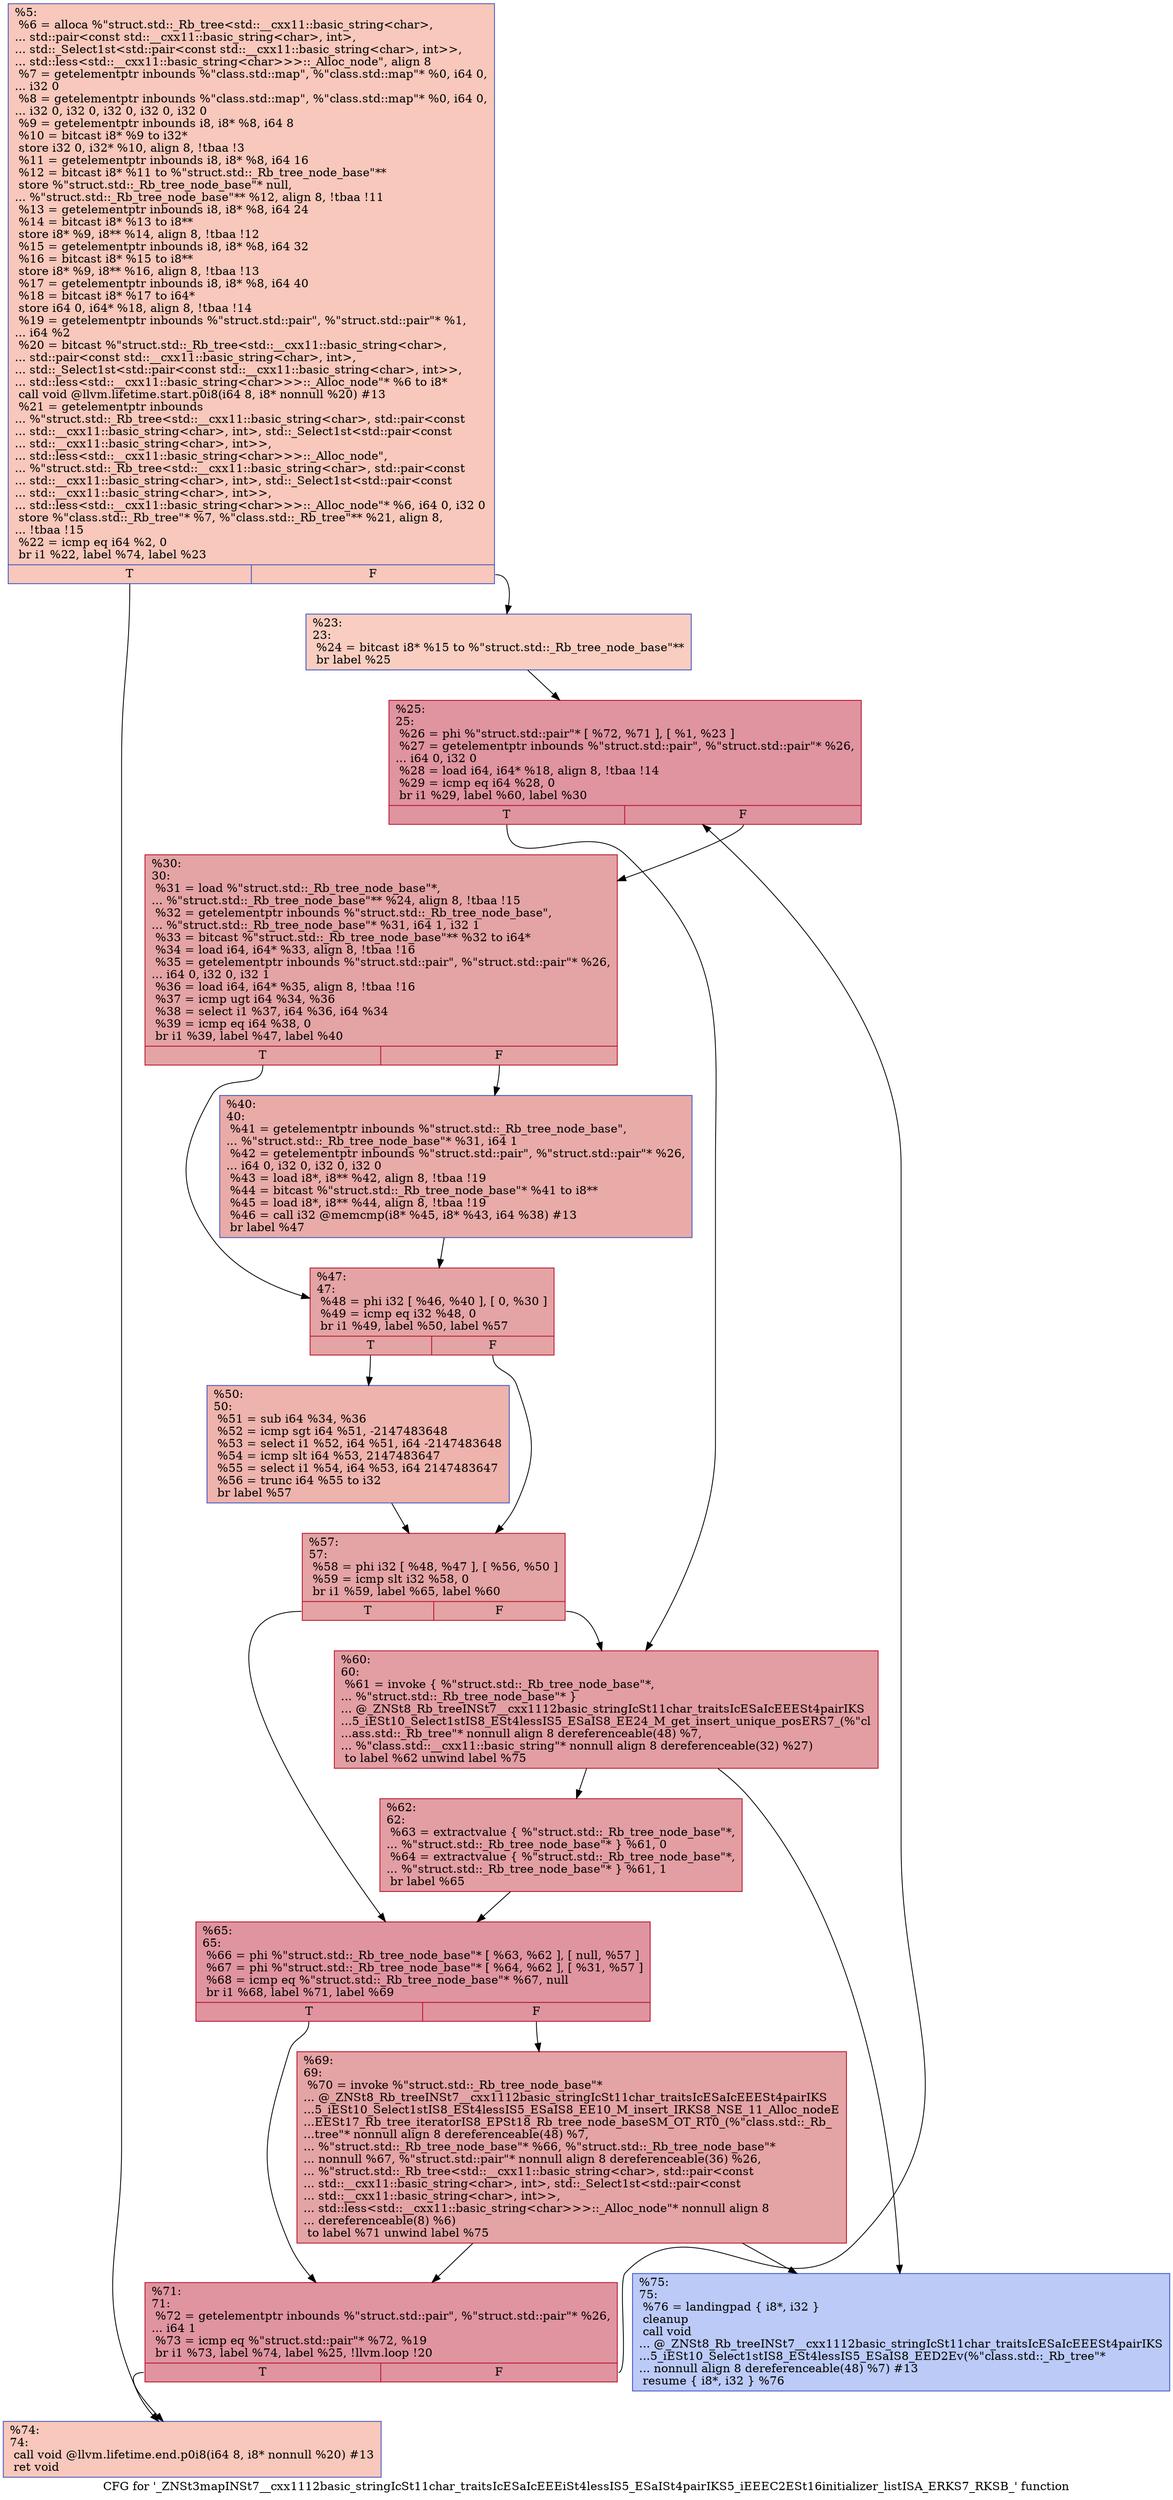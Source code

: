 digraph "CFG for '_ZNSt3mapINSt7__cxx1112basic_stringIcSt11char_traitsIcESaIcEEEiSt4lessIS5_ESaISt4pairIKS5_iEEEC2ESt16initializer_listISA_ERKS7_RKSB_' function" {
	label="CFG for '_ZNSt3mapINSt7__cxx1112basic_stringIcSt11char_traitsIcESaIcEEEiSt4lessIS5_ESaISt4pairIKS5_iEEEC2ESt16initializer_listISA_ERKS7_RKSB_' function";

	Node0x55d9dc190e00 [shape=record,color="#3d50c3ff", style=filled, fillcolor="#ed836670",label="{%5:\l  %6 = alloca %\"struct.std::_Rb_tree\<std::__cxx11::basic_string\<char\>,\l... std::pair\<const std::__cxx11::basic_string\<char\>, int\>,\l... std::_Select1st\<std::pair\<const std::__cxx11::basic_string\<char\>, int\>\>,\l... std::less\<std::__cxx11::basic_string\<char\>\>\>::_Alloc_node\", align 8\l  %7 = getelementptr inbounds %\"class.std::map\", %\"class.std::map\"* %0, i64 0,\l... i32 0\l  %8 = getelementptr inbounds %\"class.std::map\", %\"class.std::map\"* %0, i64 0,\l... i32 0, i32 0, i32 0, i32 0, i32 0\l  %9 = getelementptr inbounds i8, i8* %8, i64 8\l  %10 = bitcast i8* %9 to i32*\l  store i32 0, i32* %10, align 8, !tbaa !3\l  %11 = getelementptr inbounds i8, i8* %8, i64 16\l  %12 = bitcast i8* %11 to %\"struct.std::_Rb_tree_node_base\"**\l  store %\"struct.std::_Rb_tree_node_base\"* null,\l... %\"struct.std::_Rb_tree_node_base\"** %12, align 8, !tbaa !11\l  %13 = getelementptr inbounds i8, i8* %8, i64 24\l  %14 = bitcast i8* %13 to i8**\l  store i8* %9, i8** %14, align 8, !tbaa !12\l  %15 = getelementptr inbounds i8, i8* %8, i64 32\l  %16 = bitcast i8* %15 to i8**\l  store i8* %9, i8** %16, align 8, !tbaa !13\l  %17 = getelementptr inbounds i8, i8* %8, i64 40\l  %18 = bitcast i8* %17 to i64*\l  store i64 0, i64* %18, align 8, !tbaa !14\l  %19 = getelementptr inbounds %\"struct.std::pair\", %\"struct.std::pair\"* %1,\l... i64 %2\l  %20 = bitcast %\"struct.std::_Rb_tree\<std::__cxx11::basic_string\<char\>,\l... std::pair\<const std::__cxx11::basic_string\<char\>, int\>,\l... std::_Select1st\<std::pair\<const std::__cxx11::basic_string\<char\>, int\>\>,\l... std::less\<std::__cxx11::basic_string\<char\>\>\>::_Alloc_node\"* %6 to i8*\l  call void @llvm.lifetime.start.p0i8(i64 8, i8* nonnull %20) #13\l  %21 = getelementptr inbounds\l... %\"struct.std::_Rb_tree\<std::__cxx11::basic_string\<char\>, std::pair\<const\l... std::__cxx11::basic_string\<char\>, int\>, std::_Select1st\<std::pair\<const\l... std::__cxx11::basic_string\<char\>, int\>\>,\l... std::less\<std::__cxx11::basic_string\<char\>\>\>::_Alloc_node\",\l... %\"struct.std::_Rb_tree\<std::__cxx11::basic_string\<char\>, std::pair\<const\l... std::__cxx11::basic_string\<char\>, int\>, std::_Select1st\<std::pair\<const\l... std::__cxx11::basic_string\<char\>, int\>\>,\l... std::less\<std::__cxx11::basic_string\<char\>\>\>::_Alloc_node\"* %6, i64 0, i32 0\l  store %\"class.std::_Rb_tree\"* %7, %\"class.std::_Rb_tree\"** %21, align 8,\l... !tbaa !15\l  %22 = icmp eq i64 %2, 0\l  br i1 %22, label %74, label %23\l|{<s0>T|<s1>F}}"];
	Node0x55d9dc190e00:s0 -> Node0x55d9dc191dd0;
	Node0x55d9dc190e00:s1 -> Node0x55d9dc191e60;
	Node0x55d9dc191e60 [shape=record,color="#3d50c3ff", style=filled, fillcolor="#f2907270",label="{%23:\l23:                                               \l  %24 = bitcast i8* %15 to %\"struct.std::_Rb_tree_node_base\"**\l  br label %25\l}"];
	Node0x55d9dc191e60 -> Node0x55d9dc192010;
	Node0x55d9dc192010 [shape=record,color="#b70d28ff", style=filled, fillcolor="#b70d2870",label="{%25:\l25:                                               \l  %26 = phi %\"struct.std::pair\"* [ %72, %71 ], [ %1, %23 ]\l  %27 = getelementptr inbounds %\"struct.std::pair\", %\"struct.std::pair\"* %26,\l... i64 0, i32 0\l  %28 = load i64, i64* %18, align 8, !tbaa !14\l  %29 = icmp eq i64 %28, 0\l  br i1 %29, label %60, label %30\l|{<s0>T|<s1>F}}"];
	Node0x55d9dc192010:s0 -> Node0x55d9dc192980;
	Node0x55d9dc192010:s1 -> Node0x55d9dc1abc70;
	Node0x55d9dc1abc70 [shape=record,color="#b70d28ff", style=filled, fillcolor="#c32e3170",label="{%30:\l30:                                               \l  %31 = load %\"struct.std::_Rb_tree_node_base\"*,\l... %\"struct.std::_Rb_tree_node_base\"** %24, align 8, !tbaa !15\l  %32 = getelementptr inbounds %\"struct.std::_Rb_tree_node_base\",\l... %\"struct.std::_Rb_tree_node_base\"* %31, i64 1, i32 1\l  %33 = bitcast %\"struct.std::_Rb_tree_node_base\"** %32 to i64*\l  %34 = load i64, i64* %33, align 8, !tbaa !16\l  %35 = getelementptr inbounds %\"struct.std::pair\", %\"struct.std::pair\"* %26,\l... i64 0, i32 0, i32 1\l  %36 = load i64, i64* %35, align 8, !tbaa !16\l  %37 = icmp ugt i64 %34, %36\l  %38 = select i1 %37, i64 %36, i64 %34\l  %39 = icmp eq i64 %38, 0\l  br i1 %39, label %47, label %40\l|{<s0>T|<s1>F}}"];
	Node0x55d9dc1abc70:s0 -> Node0x55d9dc1ac4f0;
	Node0x55d9dc1abc70:s1 -> Node0x55d9dc1ac540;
	Node0x55d9dc1ac540 [shape=record,color="#3d50c3ff", style=filled, fillcolor="#cc403a70",label="{%40:\l40:                                               \l  %41 = getelementptr inbounds %\"struct.std::_Rb_tree_node_base\",\l... %\"struct.std::_Rb_tree_node_base\"* %31, i64 1\l  %42 = getelementptr inbounds %\"struct.std::pair\", %\"struct.std::pair\"* %26,\l... i64 0, i32 0, i32 0, i32 0\l  %43 = load i8*, i8** %42, align 8, !tbaa !19\l  %44 = bitcast %\"struct.std::_Rb_tree_node_base\"* %41 to i8**\l  %45 = load i8*, i8** %44, align 8, !tbaa !19\l  %46 = call i32 @memcmp(i8* %45, i8* %43, i64 %38) #13\l  br label %47\l}"];
	Node0x55d9dc1ac540 -> Node0x55d9dc1ac4f0;
	Node0x55d9dc1ac4f0 [shape=record,color="#b70d28ff", style=filled, fillcolor="#c32e3170",label="{%47:\l47:                                               \l  %48 = phi i32 [ %46, %40 ], [ 0, %30 ]\l  %49 = icmp eq i32 %48, 0\l  br i1 %49, label %50, label %57\l|{<s0>T|<s1>F}}"];
	Node0x55d9dc1ac4f0:s0 -> Node0x55d9dc1acd00;
	Node0x55d9dc1ac4f0:s1 -> Node0x55d9dc1acd50;
	Node0x55d9dc1acd00 [shape=record,color="#3d50c3ff", style=filled, fillcolor="#d6524470",label="{%50:\l50:                                               \l  %51 = sub i64 %34, %36\l  %52 = icmp sgt i64 %51, -2147483648\l  %53 = select i1 %52, i64 %51, i64 -2147483648\l  %54 = icmp slt i64 %53, 2147483647\l  %55 = select i1 %54, i64 %53, i64 2147483647\l  %56 = trunc i64 %55 to i32\l  br label %57\l}"];
	Node0x55d9dc1acd00 -> Node0x55d9dc1acd50;
	Node0x55d9dc1acd50 [shape=record,color="#b70d28ff", style=filled, fillcolor="#c32e3170",label="{%57:\l57:                                               \l  %58 = phi i32 [ %48, %47 ], [ %56, %50 ]\l  %59 = icmp slt i32 %58, 0\l  br i1 %59, label %65, label %60\l|{<s0>T|<s1>F}}"];
	Node0x55d9dc1acd50:s0 -> Node0x55d9dc1ad3e0;
	Node0x55d9dc1acd50:s1 -> Node0x55d9dc192980;
	Node0x55d9dc192980 [shape=record,color="#b70d28ff", style=filled, fillcolor="#be242e70",label="{%60:\l60:                                               \l  %61 = invoke \{ %\"struct.std::_Rb_tree_node_base\"*,\l... %\"struct.std::_Rb_tree_node_base\"* \}\l... @_ZNSt8_Rb_treeINSt7__cxx1112basic_stringIcSt11char_traitsIcESaIcEEESt4pairIKS\l...5_iESt10_Select1stIS8_ESt4lessIS5_ESaIS8_EE24_M_get_insert_unique_posERS7_(%\"cl\l...ass.std::_Rb_tree\"* nonnull align 8 dereferenceable(48) %7,\l... %\"class.std::__cxx11::basic_string\"* nonnull align 8 dereferenceable(32) %27)\l          to label %62 unwind label %75\l}"];
	Node0x55d9dc192980 -> Node0x55d9dc1ad580;
	Node0x55d9dc192980 -> Node0x55d9dc1ad5d0;
	Node0x55d9dc1ad580 [shape=record,color="#b70d28ff", style=filled, fillcolor="#be242e70",label="{%62:\l62:                                               \l  %63 = extractvalue \{ %\"struct.std::_Rb_tree_node_base\"*,\l... %\"struct.std::_Rb_tree_node_base\"* \} %61, 0\l  %64 = extractvalue \{ %\"struct.std::_Rb_tree_node_base\"*,\l... %\"struct.std::_Rb_tree_node_base\"* \} %61, 1\l  br label %65\l}"];
	Node0x55d9dc1ad580 -> Node0x55d9dc1ad3e0;
	Node0x55d9dc1ad3e0 [shape=record,color="#b70d28ff", style=filled, fillcolor="#b70d2870",label="{%65:\l65:                                               \l  %66 = phi %\"struct.std::_Rb_tree_node_base\"* [ %63, %62 ], [ null, %57 ]\l  %67 = phi %\"struct.std::_Rb_tree_node_base\"* [ %64, %62 ], [ %31, %57 ]\l  %68 = icmp eq %\"struct.std::_Rb_tree_node_base\"* %67, null\l  br i1 %68, label %71, label %69\l|{<s0>T|<s1>F}}"];
	Node0x55d9dc1ad3e0:s0 -> Node0x55d9dc1920d0;
	Node0x55d9dc1ad3e0:s1 -> Node0x55d9dc1adcb0;
	Node0x55d9dc1adcb0 [shape=record,color="#b70d28ff", style=filled, fillcolor="#c32e3170",label="{%69:\l69:                                               \l  %70 = invoke %\"struct.std::_Rb_tree_node_base\"*\l... @_ZNSt8_Rb_treeINSt7__cxx1112basic_stringIcSt11char_traitsIcESaIcEEESt4pairIKS\l...5_iESt10_Select1stIS8_ESt4lessIS5_ESaIS8_EE10_M_insert_IRKS8_NSE_11_Alloc_nodeE\l...EESt17_Rb_tree_iteratorIS8_EPSt18_Rb_tree_node_baseSM_OT_RT0_(%\"class.std::_Rb_\l...tree\"* nonnull align 8 dereferenceable(48) %7,\l... %\"struct.std::_Rb_tree_node_base\"* %66, %\"struct.std::_Rb_tree_node_base\"*\l... nonnull %67, %\"struct.std::pair\"* nonnull align 8 dereferenceable(36) %26,\l... %\"struct.std::_Rb_tree\<std::__cxx11::basic_string\<char\>, std::pair\<const\l... std::__cxx11::basic_string\<char\>, int\>, std::_Select1st\<std::pair\<const\l... std::__cxx11::basic_string\<char\>, int\>\>,\l... std::less\<std::__cxx11::basic_string\<char\>\>\>::_Alloc_node\"* nonnull align 8\l... dereferenceable(8) %6)\l          to label %71 unwind label %75\l}"];
	Node0x55d9dc1adcb0 -> Node0x55d9dc1920d0;
	Node0x55d9dc1adcb0 -> Node0x55d9dc1ad5d0;
	Node0x55d9dc1920d0 [shape=record,color="#b70d28ff", style=filled, fillcolor="#b70d2870",label="{%71:\l71:                                               \l  %72 = getelementptr inbounds %\"struct.std::pair\", %\"struct.std::pair\"* %26,\l... i64 1\l  %73 = icmp eq %\"struct.std::pair\"* %72, %19\l  br i1 %73, label %74, label %25, !llvm.loop !20\l|{<s0>T|<s1>F}}"];
	Node0x55d9dc1920d0:s0 -> Node0x55d9dc191dd0;
	Node0x55d9dc1920d0:s1 -> Node0x55d9dc192010;
	Node0x55d9dc191dd0 [shape=record,color="#3d50c3ff", style=filled, fillcolor="#ed836670",label="{%74:\l74:                                               \l  call void @llvm.lifetime.end.p0i8(i64 8, i8* nonnull %20) #13\l  ret void\l}"];
	Node0x55d9dc1ad5d0 [shape=record,color="#3d50c3ff", style=filled, fillcolor="#6687ed70",label="{%75:\l75:                                               \l  %76 = landingpad \{ i8*, i32 \}\l          cleanup\l  call void\l... @_ZNSt8_Rb_treeINSt7__cxx1112basic_stringIcSt11char_traitsIcESaIcEEESt4pairIKS\l...5_iESt10_Select1stIS8_ESt4lessIS5_ESaIS8_EED2Ev(%\"class.std::_Rb_tree\"*\l... nonnull align 8 dereferenceable(48) %7) #13\l  resume \{ i8*, i32 \} %76\l}"];
}

